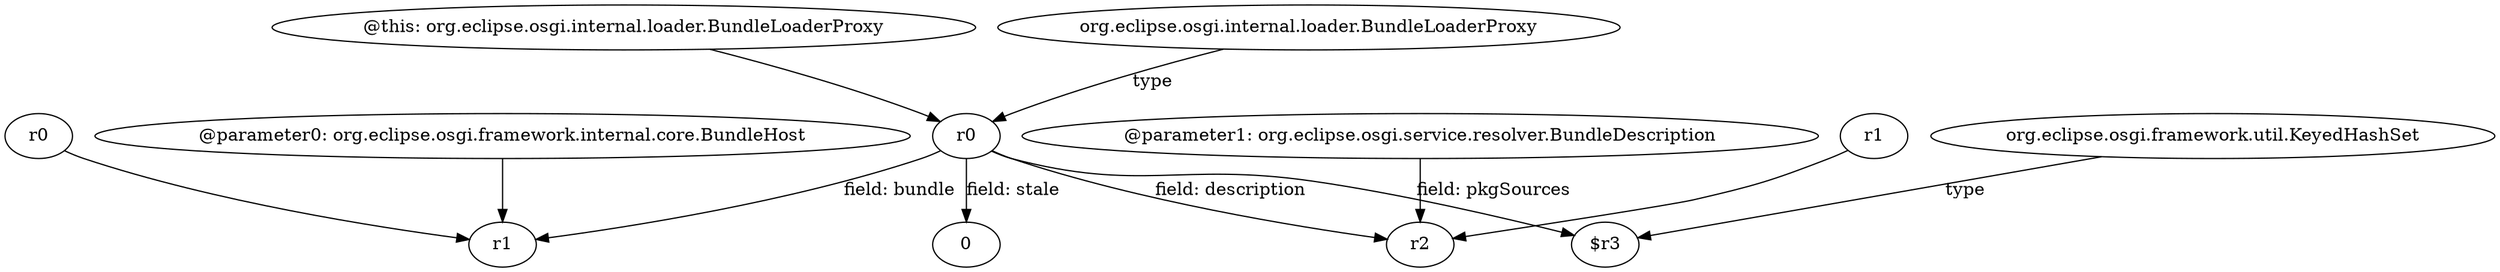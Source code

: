 digraph g {
0[label="r0"]
1[label="r1"]
0->1[label="field: bundle"]
2[label="r2"]
0->2[label="field: description"]
3[label="@this: org.eclipse.osgi.internal.loader.BundleLoaderProxy"]
3->0[label=""]
4[label="$r3"]
0->4[label="field: pkgSources"]
5[label="r0"]
5->1[label=""]
6[label="@parameter0: org.eclipse.osgi.framework.internal.core.BundleHost"]
6->1[label=""]
7[label="org.eclipse.osgi.internal.loader.BundleLoaderProxy"]
7->0[label="type"]
8[label="r1"]
8->2[label=""]
9[label="0"]
0->9[label="field: stale"]
10[label="org.eclipse.osgi.framework.util.KeyedHashSet"]
10->4[label="type"]
11[label="@parameter1: org.eclipse.osgi.service.resolver.BundleDescription"]
11->2[label=""]
}
